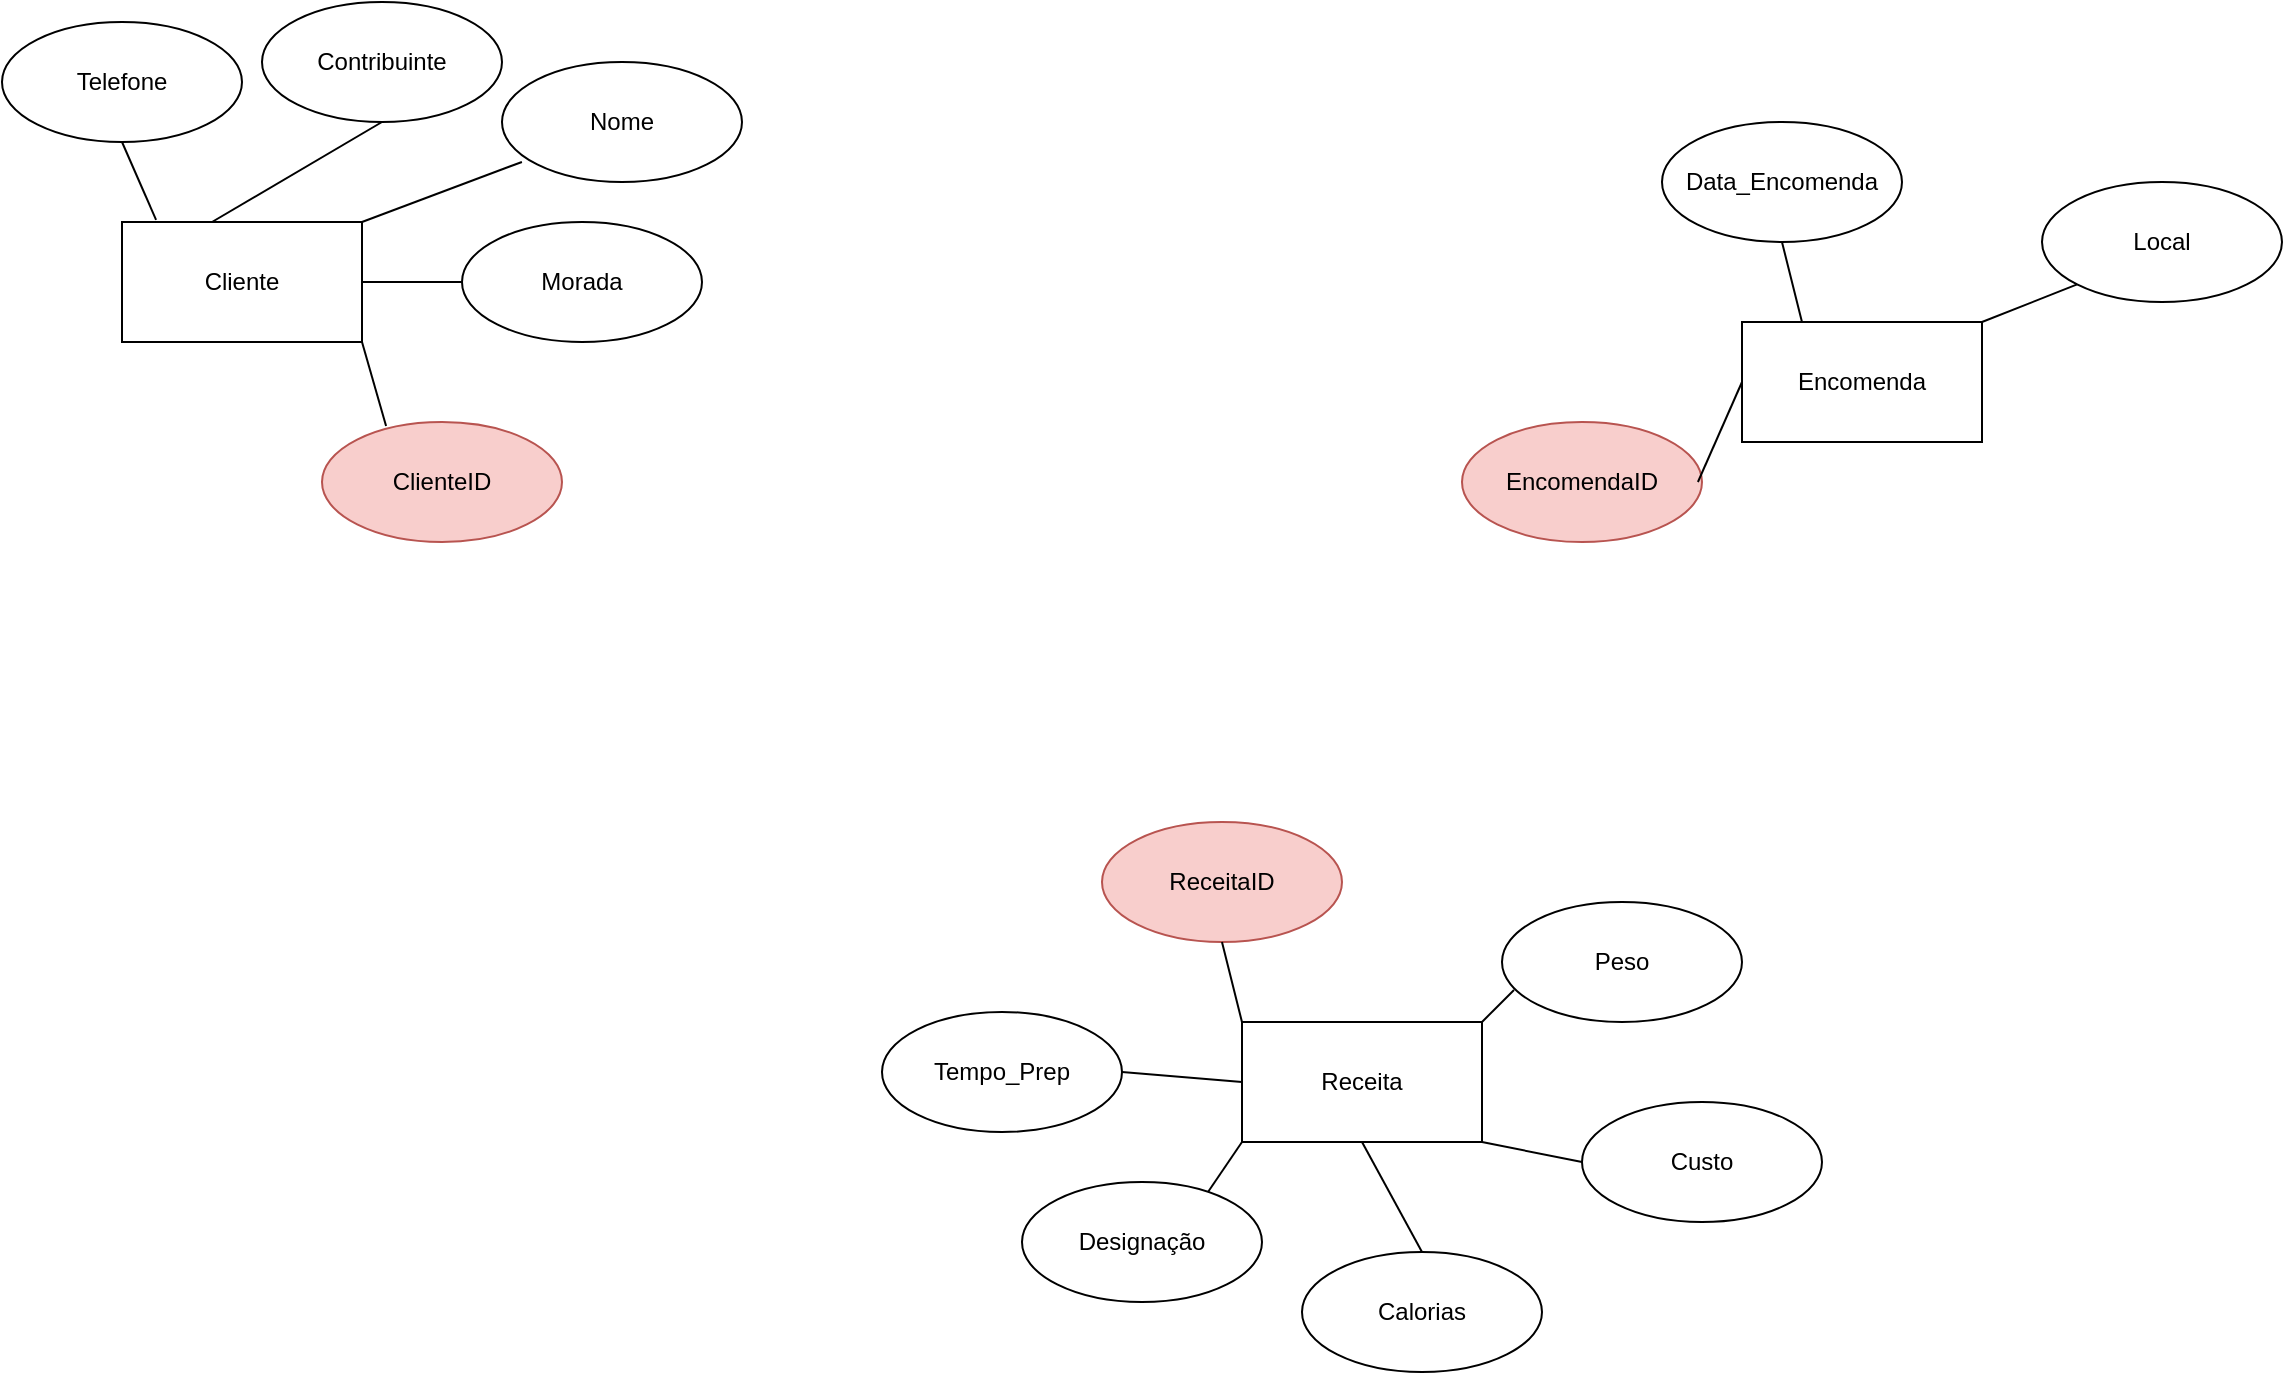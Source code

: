 <mxfile version="26.0.11">
  <diagram name="Página-1" id="If2Lp6D9Ydw0UGbauSkJ">
    <mxGraphModel dx="1392" dy="753" grid="1" gridSize="10" guides="1" tooltips="1" connect="1" arrows="1" fold="1" page="1" pageScale="1" pageWidth="827" pageHeight="1169" math="0" shadow="0">
      <root>
        <mxCell id="0" />
        <mxCell id="1" parent="0" />
        <mxCell id="kfA48wIo51u5LH3W96tf-1" value="Cliente" style="rounded=0;whiteSpace=wrap;html=1;" vertex="1" parent="1">
          <mxGeometry x="70" y="130" width="120" height="60" as="geometry" />
        </mxCell>
        <mxCell id="kfA48wIo51u5LH3W96tf-2" value="Encomenda" style="rounded=0;whiteSpace=wrap;html=1;" vertex="1" parent="1">
          <mxGeometry x="880" y="180" width="120" height="60" as="geometry" />
        </mxCell>
        <mxCell id="kfA48wIo51u5LH3W96tf-3" value="Receita" style="rounded=0;whiteSpace=wrap;html=1;" vertex="1" parent="1">
          <mxGeometry x="630" y="530" width="120" height="60" as="geometry" />
        </mxCell>
        <mxCell id="kfA48wIo51u5LH3W96tf-4" value="Nome" style="ellipse;whiteSpace=wrap;html=1;" vertex="1" parent="1">
          <mxGeometry x="260" y="50" width="120" height="60" as="geometry" />
        </mxCell>
        <mxCell id="kfA48wIo51u5LH3W96tf-5" value="Morada" style="ellipse;whiteSpace=wrap;html=1;" vertex="1" parent="1">
          <mxGeometry x="240" y="130" width="120" height="60" as="geometry" />
        </mxCell>
        <mxCell id="kfA48wIo51u5LH3W96tf-6" value="Telefone" style="ellipse;whiteSpace=wrap;html=1;" vertex="1" parent="1">
          <mxGeometry x="10" y="30" width="120" height="60" as="geometry" />
        </mxCell>
        <mxCell id="kfA48wIo51u5LH3W96tf-7" value="Contribuinte" style="ellipse;whiteSpace=wrap;html=1;" vertex="1" parent="1">
          <mxGeometry x="140" y="20" width="120" height="60" as="geometry" />
        </mxCell>
        <mxCell id="kfA48wIo51u5LH3W96tf-8" value="ClienteID" style="ellipse;whiteSpace=wrap;html=1;fillColor=#f8cecc;strokeColor=#b85450;" vertex="1" parent="1">
          <mxGeometry x="170" y="230" width="120" height="60" as="geometry" />
        </mxCell>
        <mxCell id="kfA48wIo51u5LH3W96tf-9" value="EncomendaID" style="ellipse;whiteSpace=wrap;html=1;fillColor=#f8cecc;strokeColor=#b85450;" vertex="1" parent="1">
          <mxGeometry x="740" y="230" width="120" height="60" as="geometry" />
        </mxCell>
        <mxCell id="kfA48wIo51u5LH3W96tf-10" value="ReceitaID" style="ellipse;whiteSpace=wrap;html=1;fillColor=#f8cecc;strokeColor=#b85450;" vertex="1" parent="1">
          <mxGeometry x="560" y="430" width="120" height="60" as="geometry" />
        </mxCell>
        <mxCell id="kfA48wIo51u5LH3W96tf-11" value="" style="endArrow=none;html=1;rounded=0;exitX=0.5;exitY=1;exitDx=0;exitDy=0;entryX=0.142;entryY=-0.017;entryDx=0;entryDy=0;entryPerimeter=0;" edge="1" parent="1" source="kfA48wIo51u5LH3W96tf-6" target="kfA48wIo51u5LH3W96tf-1">
          <mxGeometry width="50" height="50" relative="1" as="geometry">
            <mxPoint x="105" y="130" as="sourcePoint" />
            <mxPoint x="155" y="80" as="targetPoint" />
          </mxGeometry>
        </mxCell>
        <mxCell id="kfA48wIo51u5LH3W96tf-12" value="" style="endArrow=none;html=1;rounded=0;exitX=0.5;exitY=1;exitDx=0;exitDy=0;entryX=0.375;entryY=0;entryDx=0;entryDy=0;entryPerimeter=0;" edge="1" parent="1" source="kfA48wIo51u5LH3W96tf-7" target="kfA48wIo51u5LH3W96tf-1">
          <mxGeometry width="50" height="50" relative="1" as="geometry">
            <mxPoint x="80" y="100" as="sourcePoint" />
            <mxPoint x="130" y="120" as="targetPoint" />
          </mxGeometry>
        </mxCell>
        <mxCell id="kfA48wIo51u5LH3W96tf-13" value="" style="endArrow=none;html=1;rounded=0;exitX=0.083;exitY=0.833;exitDx=0;exitDy=0;entryX=1;entryY=0;entryDx=0;entryDy=0;exitPerimeter=0;" edge="1" parent="1" source="kfA48wIo51u5LH3W96tf-4" target="kfA48wIo51u5LH3W96tf-1">
          <mxGeometry width="50" height="50" relative="1" as="geometry">
            <mxPoint x="210" y="90" as="sourcePoint" />
            <mxPoint x="125" y="140" as="targetPoint" />
          </mxGeometry>
        </mxCell>
        <mxCell id="kfA48wIo51u5LH3W96tf-14" value="" style="endArrow=none;html=1;rounded=0;exitX=0;exitY=0.5;exitDx=0;exitDy=0;entryX=1;entryY=0.5;entryDx=0;entryDy=0;" edge="1" parent="1" source="kfA48wIo51u5LH3W96tf-5" target="kfA48wIo51u5LH3W96tf-1">
          <mxGeometry width="50" height="50" relative="1" as="geometry">
            <mxPoint x="280" y="110" as="sourcePoint" />
            <mxPoint x="200" y="140" as="targetPoint" />
          </mxGeometry>
        </mxCell>
        <mxCell id="kfA48wIo51u5LH3W96tf-15" value="" style="endArrow=none;html=1;rounded=0;exitX=0.267;exitY=0.033;exitDx=0;exitDy=0;entryX=1;entryY=1;entryDx=0;entryDy=0;exitPerimeter=0;" edge="1" parent="1" source="kfA48wIo51u5LH3W96tf-8" target="kfA48wIo51u5LH3W96tf-1">
          <mxGeometry width="50" height="50" relative="1" as="geometry">
            <mxPoint x="250" y="170" as="sourcePoint" />
            <mxPoint x="200" y="170" as="targetPoint" />
          </mxGeometry>
        </mxCell>
        <mxCell id="kfA48wIo51u5LH3W96tf-16" value="Data_Encomenda" style="ellipse;whiteSpace=wrap;html=1;" vertex="1" parent="1">
          <mxGeometry x="840" y="80" width="120" height="60" as="geometry" />
        </mxCell>
        <mxCell id="kfA48wIo51u5LH3W96tf-17" value="Local" style="ellipse;whiteSpace=wrap;html=1;" vertex="1" parent="1">
          <mxGeometry x="1030" y="110" width="120" height="60" as="geometry" />
        </mxCell>
        <mxCell id="kfA48wIo51u5LH3W96tf-18" value="Designação" style="ellipse;whiteSpace=wrap;html=1;" vertex="1" parent="1">
          <mxGeometry x="520" y="610" width="120" height="60" as="geometry" />
        </mxCell>
        <mxCell id="kfA48wIo51u5LH3W96tf-19" value="Tempo_Prep" style="ellipse;whiteSpace=wrap;html=1;" vertex="1" parent="1">
          <mxGeometry x="450" y="525" width="120" height="60" as="geometry" />
        </mxCell>
        <mxCell id="kfA48wIo51u5LH3W96tf-20" value="Peso" style="ellipse;whiteSpace=wrap;html=1;" vertex="1" parent="1">
          <mxGeometry x="760" y="470" width="120" height="60" as="geometry" />
        </mxCell>
        <mxCell id="kfA48wIo51u5LH3W96tf-21" value="Calorias" style="ellipse;whiteSpace=wrap;html=1;" vertex="1" parent="1">
          <mxGeometry x="660" y="645" width="120" height="60" as="geometry" />
        </mxCell>
        <mxCell id="kfA48wIo51u5LH3W96tf-22" value="Custo" style="ellipse;whiteSpace=wrap;html=1;" vertex="1" parent="1">
          <mxGeometry x="800" y="570" width="120" height="60" as="geometry" />
        </mxCell>
        <mxCell id="kfA48wIo51u5LH3W96tf-23" value="" style="endArrow=none;html=1;rounded=0;exitX=0.5;exitY=1;exitDx=0;exitDy=0;entryX=0.25;entryY=0;entryDx=0;entryDy=0;" edge="1" parent="1" source="kfA48wIo51u5LH3W96tf-16" target="kfA48wIo51u5LH3W96tf-2">
          <mxGeometry width="50" height="50" relative="1" as="geometry">
            <mxPoint x="907" y="150" as="sourcePoint" />
            <mxPoint x="827" y="180" as="targetPoint" />
          </mxGeometry>
        </mxCell>
        <mxCell id="kfA48wIo51u5LH3W96tf-24" value="" style="endArrow=none;html=1;rounded=0;exitX=0.983;exitY=0.5;exitDx=0;exitDy=0;entryX=0;entryY=0.5;entryDx=0;entryDy=0;exitPerimeter=0;" edge="1" parent="1" source="kfA48wIo51u5LH3W96tf-9" target="kfA48wIo51u5LH3W96tf-2">
          <mxGeometry width="50" height="50" relative="1" as="geometry">
            <mxPoint x="910" y="150" as="sourcePoint" />
            <mxPoint x="920" y="190" as="targetPoint" />
          </mxGeometry>
        </mxCell>
        <mxCell id="kfA48wIo51u5LH3W96tf-25" value="" style="endArrow=none;html=1;rounded=0;exitX=0;exitY=1;exitDx=0;exitDy=0;entryX=1;entryY=0;entryDx=0;entryDy=0;" edge="1" parent="1" source="kfA48wIo51u5LH3W96tf-17" target="kfA48wIo51u5LH3W96tf-2">
          <mxGeometry width="50" height="50" relative="1" as="geometry">
            <mxPoint x="910" y="150" as="sourcePoint" />
            <mxPoint x="920" y="190" as="targetPoint" />
          </mxGeometry>
        </mxCell>
        <mxCell id="kfA48wIo51u5LH3W96tf-26" value="" style="endArrow=none;html=1;rounded=0;exitX=0.5;exitY=1;exitDx=0;exitDy=0;entryX=0;entryY=0;entryDx=0;entryDy=0;" edge="1" parent="1" source="kfA48wIo51u5LH3W96tf-10" target="kfA48wIo51u5LH3W96tf-3">
          <mxGeometry width="50" height="50" relative="1" as="geometry">
            <mxPoint x="868" y="270" as="sourcePoint" />
            <mxPoint x="890" y="220" as="targetPoint" />
          </mxGeometry>
        </mxCell>
        <mxCell id="kfA48wIo51u5LH3W96tf-27" value="" style="endArrow=none;html=1;rounded=0;exitX=1;exitY=0.5;exitDx=0;exitDy=0;entryX=0;entryY=0.5;entryDx=0;entryDy=0;" edge="1" parent="1" source="kfA48wIo51u5LH3W96tf-19" target="kfA48wIo51u5LH3W96tf-3">
          <mxGeometry width="50" height="50" relative="1" as="geometry">
            <mxPoint x="630" y="500" as="sourcePoint" />
            <mxPoint x="640" y="540" as="targetPoint" />
          </mxGeometry>
        </mxCell>
        <mxCell id="kfA48wIo51u5LH3W96tf-28" value="" style="endArrow=none;html=1;rounded=0;exitX=0.775;exitY=0.083;exitDx=0;exitDy=0;entryX=0;entryY=1;entryDx=0;entryDy=0;exitPerimeter=0;" edge="1" parent="1" source="kfA48wIo51u5LH3W96tf-18" target="kfA48wIo51u5LH3W96tf-3">
          <mxGeometry width="50" height="50" relative="1" as="geometry">
            <mxPoint x="580" y="565" as="sourcePoint" />
            <mxPoint x="640" y="570" as="targetPoint" />
          </mxGeometry>
        </mxCell>
        <mxCell id="kfA48wIo51u5LH3W96tf-29" value="" style="endArrow=none;html=1;rounded=0;exitX=0.5;exitY=0;exitDx=0;exitDy=0;entryX=0.5;entryY=1;entryDx=0;entryDy=0;" edge="1" parent="1" source="kfA48wIo51u5LH3W96tf-21" target="kfA48wIo51u5LH3W96tf-3">
          <mxGeometry width="50" height="50" relative="1" as="geometry">
            <mxPoint x="623" y="625" as="sourcePoint" />
            <mxPoint x="640" y="600" as="targetPoint" />
          </mxGeometry>
        </mxCell>
        <mxCell id="kfA48wIo51u5LH3W96tf-30" value="" style="endArrow=none;html=1;rounded=0;exitX=0;exitY=0.5;exitDx=0;exitDy=0;entryX=1;entryY=1;entryDx=0;entryDy=0;" edge="1" parent="1" source="kfA48wIo51u5LH3W96tf-22" target="kfA48wIo51u5LH3W96tf-3">
          <mxGeometry width="50" height="50" relative="1" as="geometry">
            <mxPoint x="730" y="655" as="sourcePoint" />
            <mxPoint x="700" y="600" as="targetPoint" />
          </mxGeometry>
        </mxCell>
        <mxCell id="kfA48wIo51u5LH3W96tf-31" value="" style="endArrow=none;html=1;rounded=0;exitX=0.05;exitY=0.733;exitDx=0;exitDy=0;entryX=1;entryY=0;entryDx=0;entryDy=0;exitPerimeter=0;" edge="1" parent="1" source="kfA48wIo51u5LH3W96tf-20" target="kfA48wIo51u5LH3W96tf-3">
          <mxGeometry width="50" height="50" relative="1" as="geometry">
            <mxPoint x="810" y="610" as="sourcePoint" />
            <mxPoint x="760" y="600" as="targetPoint" />
          </mxGeometry>
        </mxCell>
      </root>
    </mxGraphModel>
  </diagram>
</mxfile>
